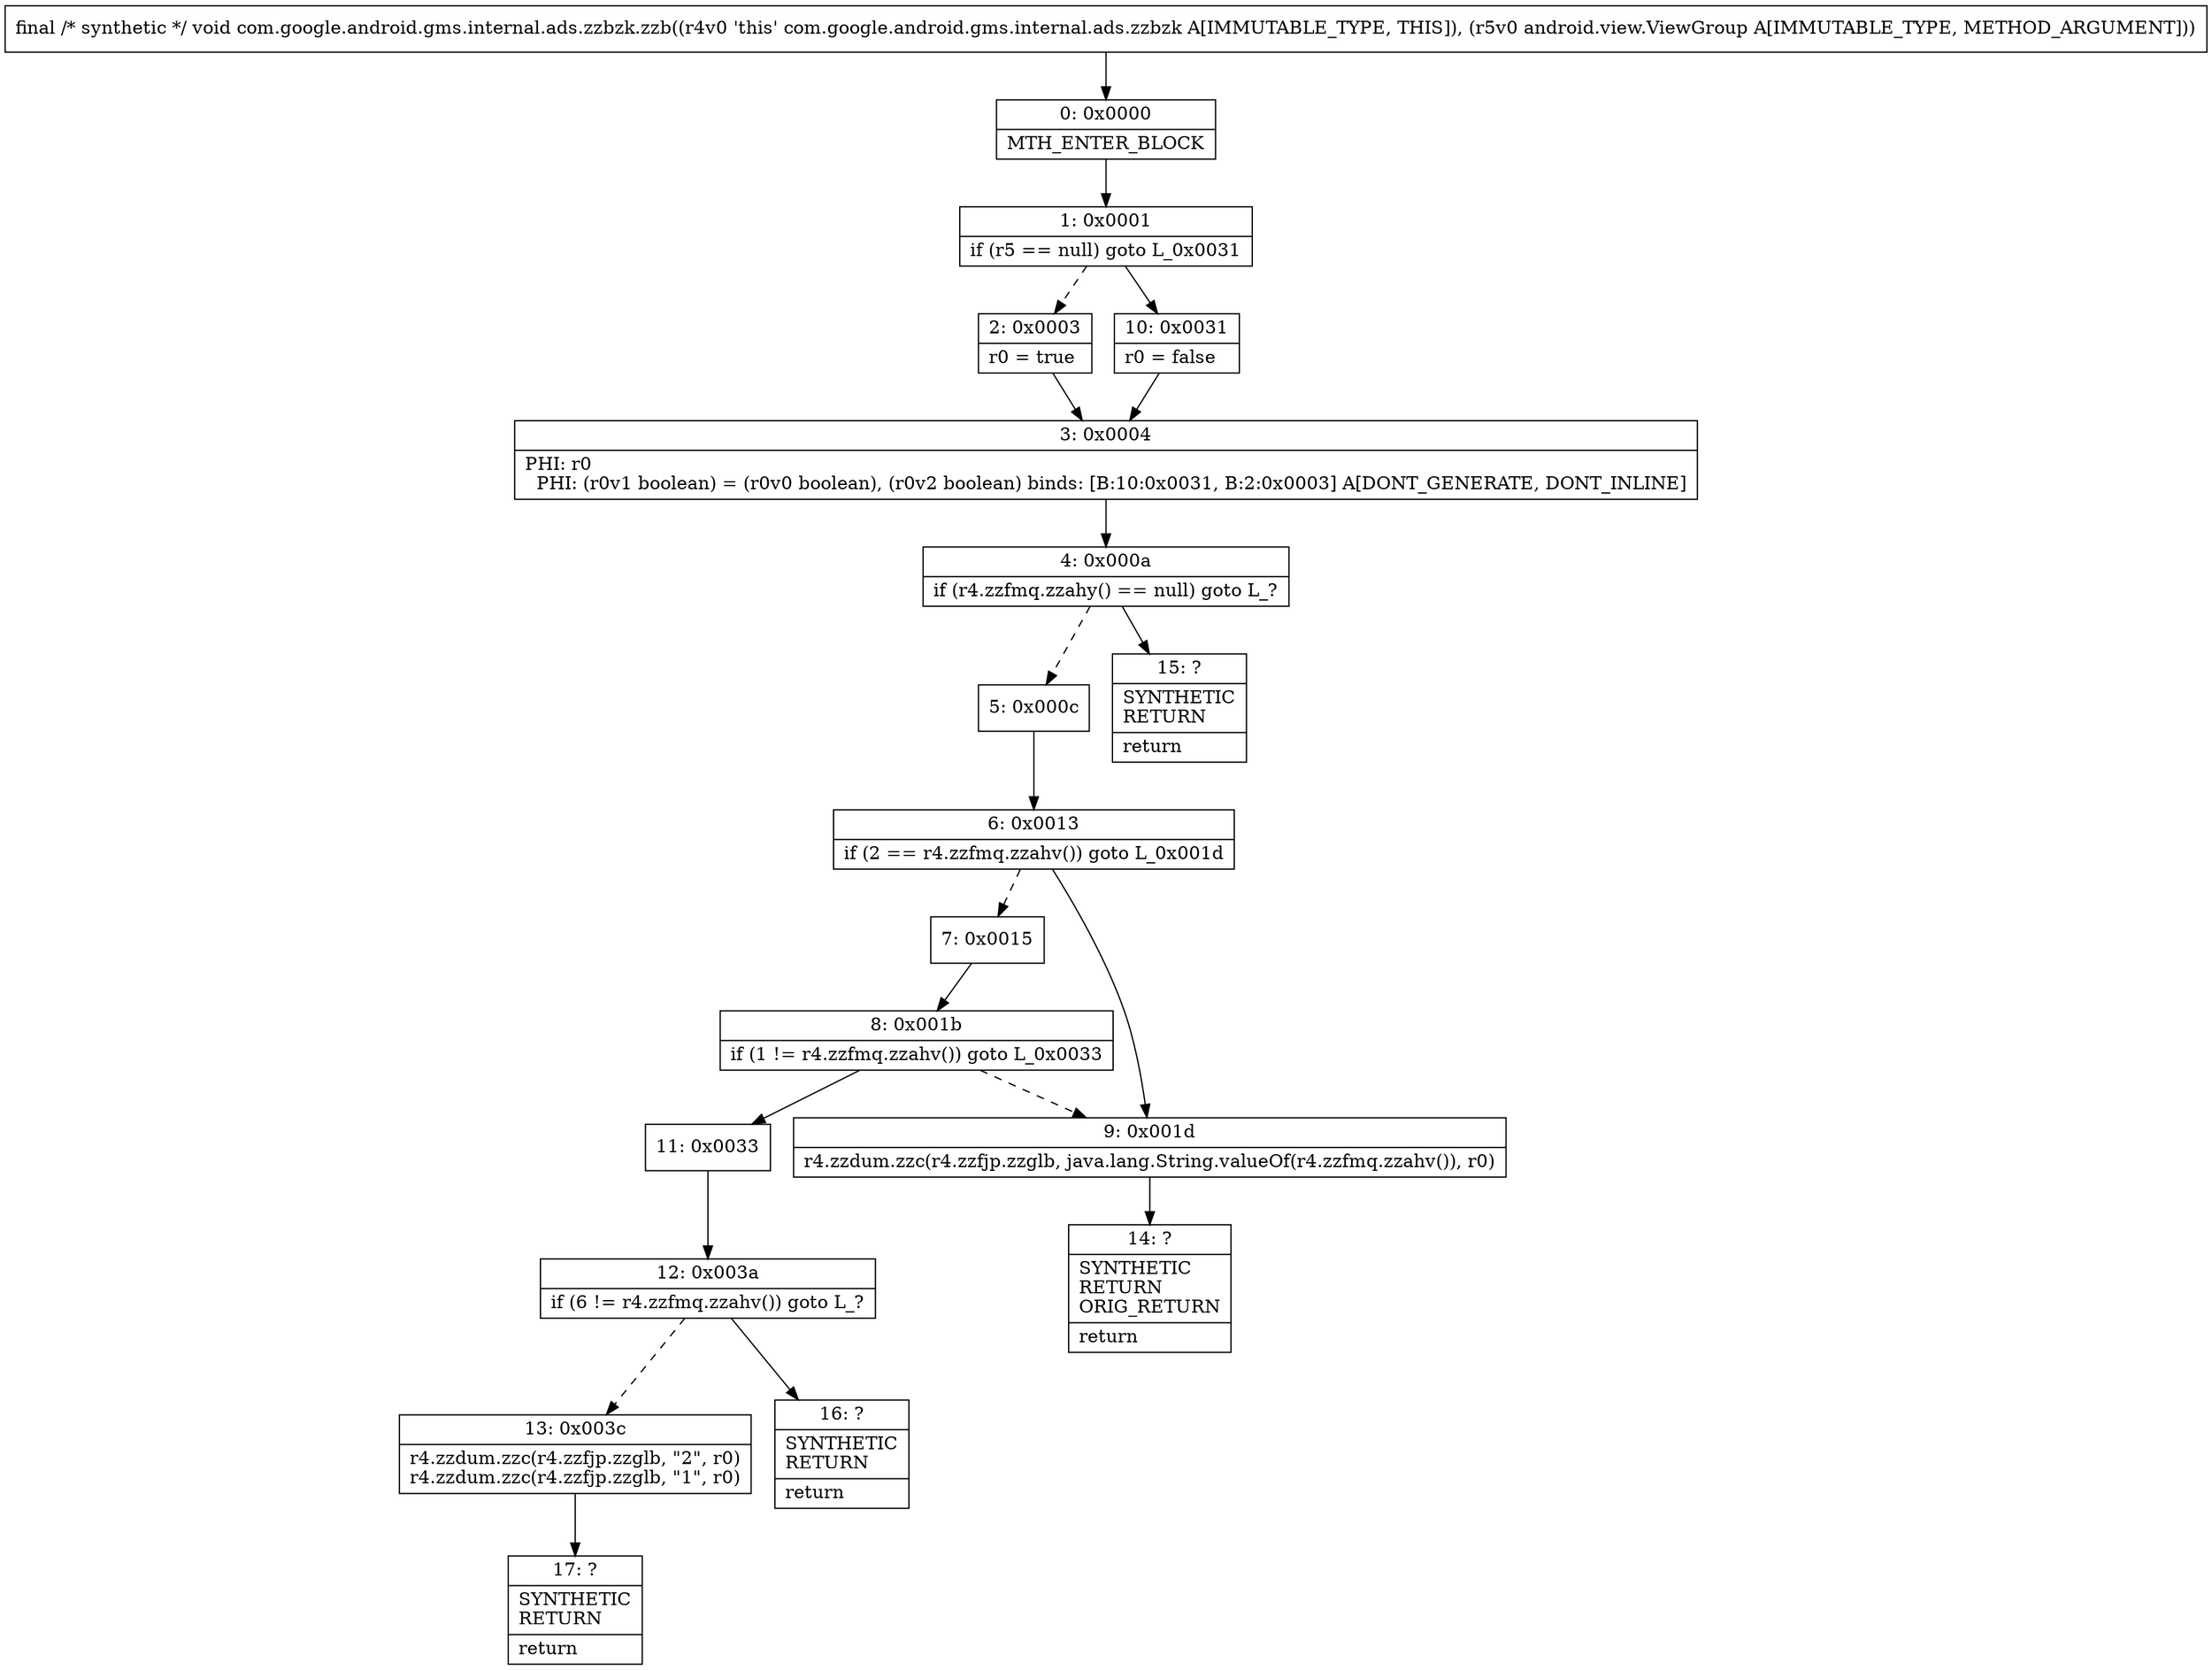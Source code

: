 digraph "CFG forcom.google.android.gms.internal.ads.zzbzk.zzb(Landroid\/view\/ViewGroup;)V" {
Node_0 [shape=record,label="{0\:\ 0x0000|MTH_ENTER_BLOCK\l}"];
Node_1 [shape=record,label="{1\:\ 0x0001|if (r5 == null) goto L_0x0031\l}"];
Node_2 [shape=record,label="{2\:\ 0x0003|r0 = true\l}"];
Node_3 [shape=record,label="{3\:\ 0x0004|PHI: r0 \l  PHI: (r0v1 boolean) = (r0v0 boolean), (r0v2 boolean) binds: [B:10:0x0031, B:2:0x0003] A[DONT_GENERATE, DONT_INLINE]\l}"];
Node_4 [shape=record,label="{4\:\ 0x000a|if (r4.zzfmq.zzahy() == null) goto L_?\l}"];
Node_5 [shape=record,label="{5\:\ 0x000c}"];
Node_6 [shape=record,label="{6\:\ 0x0013|if (2 == r4.zzfmq.zzahv()) goto L_0x001d\l}"];
Node_7 [shape=record,label="{7\:\ 0x0015}"];
Node_8 [shape=record,label="{8\:\ 0x001b|if (1 != r4.zzfmq.zzahv()) goto L_0x0033\l}"];
Node_9 [shape=record,label="{9\:\ 0x001d|r4.zzdum.zzc(r4.zzfjp.zzglb, java.lang.String.valueOf(r4.zzfmq.zzahv()), r0)\l}"];
Node_10 [shape=record,label="{10\:\ 0x0031|r0 = false\l}"];
Node_11 [shape=record,label="{11\:\ 0x0033}"];
Node_12 [shape=record,label="{12\:\ 0x003a|if (6 != r4.zzfmq.zzahv()) goto L_?\l}"];
Node_13 [shape=record,label="{13\:\ 0x003c|r4.zzdum.zzc(r4.zzfjp.zzglb, \"2\", r0)\lr4.zzdum.zzc(r4.zzfjp.zzglb, \"1\", r0)\l}"];
Node_14 [shape=record,label="{14\:\ ?|SYNTHETIC\lRETURN\lORIG_RETURN\l|return\l}"];
Node_15 [shape=record,label="{15\:\ ?|SYNTHETIC\lRETURN\l|return\l}"];
Node_16 [shape=record,label="{16\:\ ?|SYNTHETIC\lRETURN\l|return\l}"];
Node_17 [shape=record,label="{17\:\ ?|SYNTHETIC\lRETURN\l|return\l}"];
MethodNode[shape=record,label="{final \/* synthetic *\/ void com.google.android.gms.internal.ads.zzbzk.zzb((r4v0 'this' com.google.android.gms.internal.ads.zzbzk A[IMMUTABLE_TYPE, THIS]), (r5v0 android.view.ViewGroup A[IMMUTABLE_TYPE, METHOD_ARGUMENT])) }"];
MethodNode -> Node_0;
Node_0 -> Node_1;
Node_1 -> Node_2[style=dashed];
Node_1 -> Node_10;
Node_2 -> Node_3;
Node_3 -> Node_4;
Node_4 -> Node_5[style=dashed];
Node_4 -> Node_15;
Node_5 -> Node_6;
Node_6 -> Node_7[style=dashed];
Node_6 -> Node_9;
Node_7 -> Node_8;
Node_8 -> Node_9[style=dashed];
Node_8 -> Node_11;
Node_9 -> Node_14;
Node_10 -> Node_3;
Node_11 -> Node_12;
Node_12 -> Node_13[style=dashed];
Node_12 -> Node_16;
Node_13 -> Node_17;
}

